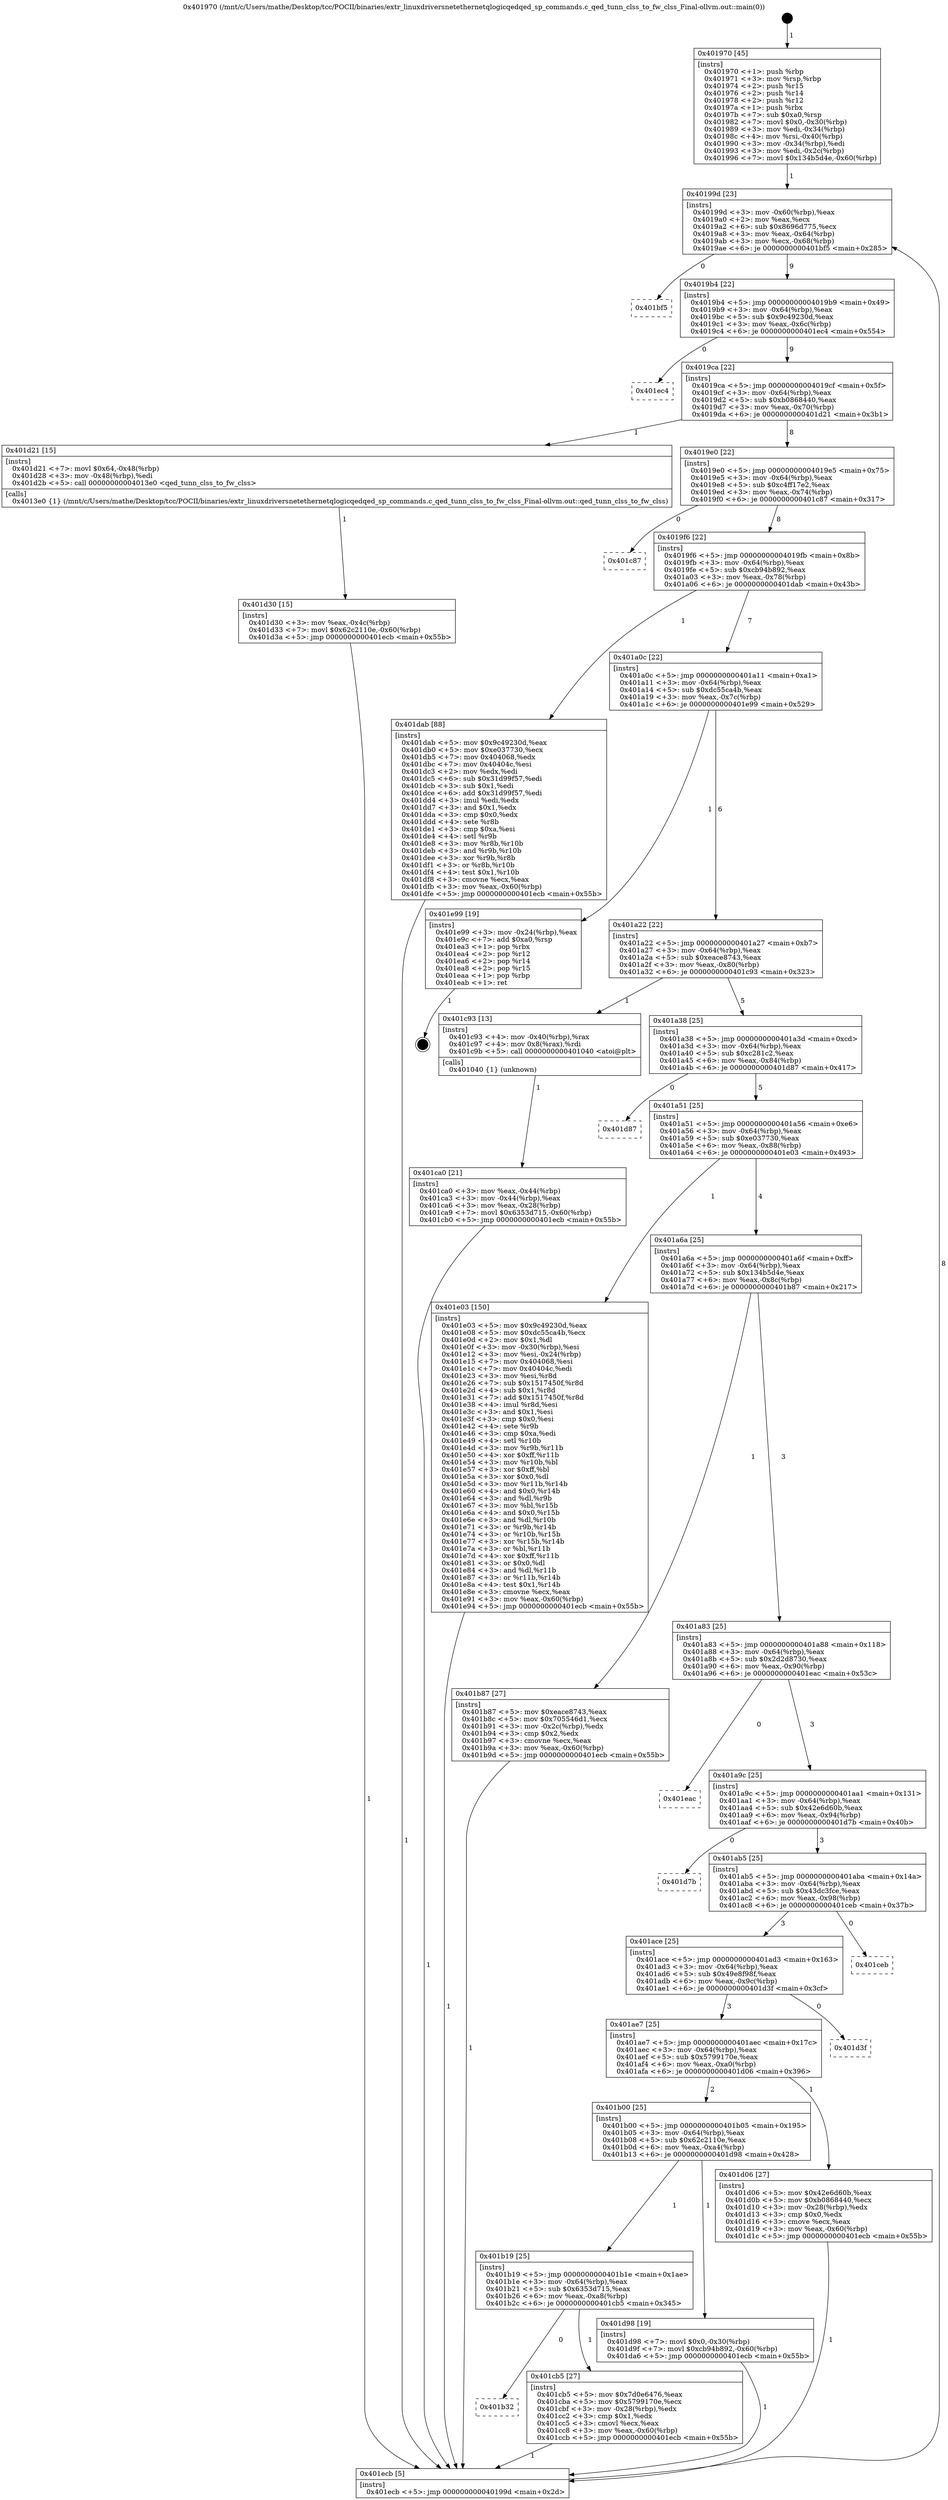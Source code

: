 digraph "0x401970" {
  label = "0x401970 (/mnt/c/Users/mathe/Desktop/tcc/POCII/binaries/extr_linuxdriversnetethernetqlogicqedqed_sp_commands.c_qed_tunn_clss_to_fw_clss_Final-ollvm.out::main(0))"
  labelloc = "t"
  node[shape=record]

  Entry [label="",width=0.3,height=0.3,shape=circle,fillcolor=black,style=filled]
  "0x40199d" [label="{
     0x40199d [23]\l
     | [instrs]\l
     &nbsp;&nbsp;0x40199d \<+3\>: mov -0x60(%rbp),%eax\l
     &nbsp;&nbsp;0x4019a0 \<+2\>: mov %eax,%ecx\l
     &nbsp;&nbsp;0x4019a2 \<+6\>: sub $0x8696d775,%ecx\l
     &nbsp;&nbsp;0x4019a8 \<+3\>: mov %eax,-0x64(%rbp)\l
     &nbsp;&nbsp;0x4019ab \<+3\>: mov %ecx,-0x68(%rbp)\l
     &nbsp;&nbsp;0x4019ae \<+6\>: je 0000000000401bf5 \<main+0x285\>\l
  }"]
  "0x401bf5" [label="{
     0x401bf5\l
  }", style=dashed]
  "0x4019b4" [label="{
     0x4019b4 [22]\l
     | [instrs]\l
     &nbsp;&nbsp;0x4019b4 \<+5\>: jmp 00000000004019b9 \<main+0x49\>\l
     &nbsp;&nbsp;0x4019b9 \<+3\>: mov -0x64(%rbp),%eax\l
     &nbsp;&nbsp;0x4019bc \<+5\>: sub $0x9c49230d,%eax\l
     &nbsp;&nbsp;0x4019c1 \<+3\>: mov %eax,-0x6c(%rbp)\l
     &nbsp;&nbsp;0x4019c4 \<+6\>: je 0000000000401ec4 \<main+0x554\>\l
  }"]
  Exit [label="",width=0.3,height=0.3,shape=circle,fillcolor=black,style=filled,peripheries=2]
  "0x401ec4" [label="{
     0x401ec4\l
  }", style=dashed]
  "0x4019ca" [label="{
     0x4019ca [22]\l
     | [instrs]\l
     &nbsp;&nbsp;0x4019ca \<+5\>: jmp 00000000004019cf \<main+0x5f\>\l
     &nbsp;&nbsp;0x4019cf \<+3\>: mov -0x64(%rbp),%eax\l
     &nbsp;&nbsp;0x4019d2 \<+5\>: sub $0xb0868440,%eax\l
     &nbsp;&nbsp;0x4019d7 \<+3\>: mov %eax,-0x70(%rbp)\l
     &nbsp;&nbsp;0x4019da \<+6\>: je 0000000000401d21 \<main+0x3b1\>\l
  }"]
  "0x401d30" [label="{
     0x401d30 [15]\l
     | [instrs]\l
     &nbsp;&nbsp;0x401d30 \<+3\>: mov %eax,-0x4c(%rbp)\l
     &nbsp;&nbsp;0x401d33 \<+7\>: movl $0x62c2110e,-0x60(%rbp)\l
     &nbsp;&nbsp;0x401d3a \<+5\>: jmp 0000000000401ecb \<main+0x55b\>\l
  }"]
  "0x401d21" [label="{
     0x401d21 [15]\l
     | [instrs]\l
     &nbsp;&nbsp;0x401d21 \<+7\>: movl $0x64,-0x48(%rbp)\l
     &nbsp;&nbsp;0x401d28 \<+3\>: mov -0x48(%rbp),%edi\l
     &nbsp;&nbsp;0x401d2b \<+5\>: call 00000000004013e0 \<qed_tunn_clss_to_fw_clss\>\l
     | [calls]\l
     &nbsp;&nbsp;0x4013e0 \{1\} (/mnt/c/Users/mathe/Desktop/tcc/POCII/binaries/extr_linuxdriversnetethernetqlogicqedqed_sp_commands.c_qed_tunn_clss_to_fw_clss_Final-ollvm.out::qed_tunn_clss_to_fw_clss)\l
  }"]
  "0x4019e0" [label="{
     0x4019e0 [22]\l
     | [instrs]\l
     &nbsp;&nbsp;0x4019e0 \<+5\>: jmp 00000000004019e5 \<main+0x75\>\l
     &nbsp;&nbsp;0x4019e5 \<+3\>: mov -0x64(%rbp),%eax\l
     &nbsp;&nbsp;0x4019e8 \<+5\>: sub $0xc4ff17e2,%eax\l
     &nbsp;&nbsp;0x4019ed \<+3\>: mov %eax,-0x74(%rbp)\l
     &nbsp;&nbsp;0x4019f0 \<+6\>: je 0000000000401c87 \<main+0x317\>\l
  }"]
  "0x401b32" [label="{
     0x401b32\l
  }", style=dashed]
  "0x401c87" [label="{
     0x401c87\l
  }", style=dashed]
  "0x4019f6" [label="{
     0x4019f6 [22]\l
     | [instrs]\l
     &nbsp;&nbsp;0x4019f6 \<+5\>: jmp 00000000004019fb \<main+0x8b\>\l
     &nbsp;&nbsp;0x4019fb \<+3\>: mov -0x64(%rbp),%eax\l
     &nbsp;&nbsp;0x4019fe \<+5\>: sub $0xcb94b892,%eax\l
     &nbsp;&nbsp;0x401a03 \<+3\>: mov %eax,-0x78(%rbp)\l
     &nbsp;&nbsp;0x401a06 \<+6\>: je 0000000000401dab \<main+0x43b\>\l
  }"]
  "0x401cb5" [label="{
     0x401cb5 [27]\l
     | [instrs]\l
     &nbsp;&nbsp;0x401cb5 \<+5\>: mov $0x7d0e6476,%eax\l
     &nbsp;&nbsp;0x401cba \<+5\>: mov $0x5799170e,%ecx\l
     &nbsp;&nbsp;0x401cbf \<+3\>: mov -0x28(%rbp),%edx\l
     &nbsp;&nbsp;0x401cc2 \<+3\>: cmp $0x1,%edx\l
     &nbsp;&nbsp;0x401cc5 \<+3\>: cmovl %ecx,%eax\l
     &nbsp;&nbsp;0x401cc8 \<+3\>: mov %eax,-0x60(%rbp)\l
     &nbsp;&nbsp;0x401ccb \<+5\>: jmp 0000000000401ecb \<main+0x55b\>\l
  }"]
  "0x401dab" [label="{
     0x401dab [88]\l
     | [instrs]\l
     &nbsp;&nbsp;0x401dab \<+5\>: mov $0x9c49230d,%eax\l
     &nbsp;&nbsp;0x401db0 \<+5\>: mov $0xe037730,%ecx\l
     &nbsp;&nbsp;0x401db5 \<+7\>: mov 0x404068,%edx\l
     &nbsp;&nbsp;0x401dbc \<+7\>: mov 0x40404c,%esi\l
     &nbsp;&nbsp;0x401dc3 \<+2\>: mov %edx,%edi\l
     &nbsp;&nbsp;0x401dc5 \<+6\>: sub $0x31d99f57,%edi\l
     &nbsp;&nbsp;0x401dcb \<+3\>: sub $0x1,%edi\l
     &nbsp;&nbsp;0x401dce \<+6\>: add $0x31d99f57,%edi\l
     &nbsp;&nbsp;0x401dd4 \<+3\>: imul %edi,%edx\l
     &nbsp;&nbsp;0x401dd7 \<+3\>: and $0x1,%edx\l
     &nbsp;&nbsp;0x401dda \<+3\>: cmp $0x0,%edx\l
     &nbsp;&nbsp;0x401ddd \<+4\>: sete %r8b\l
     &nbsp;&nbsp;0x401de1 \<+3\>: cmp $0xa,%esi\l
     &nbsp;&nbsp;0x401de4 \<+4\>: setl %r9b\l
     &nbsp;&nbsp;0x401de8 \<+3\>: mov %r8b,%r10b\l
     &nbsp;&nbsp;0x401deb \<+3\>: and %r9b,%r10b\l
     &nbsp;&nbsp;0x401dee \<+3\>: xor %r9b,%r8b\l
     &nbsp;&nbsp;0x401df1 \<+3\>: or %r8b,%r10b\l
     &nbsp;&nbsp;0x401df4 \<+4\>: test $0x1,%r10b\l
     &nbsp;&nbsp;0x401df8 \<+3\>: cmovne %ecx,%eax\l
     &nbsp;&nbsp;0x401dfb \<+3\>: mov %eax,-0x60(%rbp)\l
     &nbsp;&nbsp;0x401dfe \<+5\>: jmp 0000000000401ecb \<main+0x55b\>\l
  }"]
  "0x401a0c" [label="{
     0x401a0c [22]\l
     | [instrs]\l
     &nbsp;&nbsp;0x401a0c \<+5\>: jmp 0000000000401a11 \<main+0xa1\>\l
     &nbsp;&nbsp;0x401a11 \<+3\>: mov -0x64(%rbp),%eax\l
     &nbsp;&nbsp;0x401a14 \<+5\>: sub $0xdc55ca4b,%eax\l
     &nbsp;&nbsp;0x401a19 \<+3\>: mov %eax,-0x7c(%rbp)\l
     &nbsp;&nbsp;0x401a1c \<+6\>: je 0000000000401e99 \<main+0x529\>\l
  }"]
  "0x401b19" [label="{
     0x401b19 [25]\l
     | [instrs]\l
     &nbsp;&nbsp;0x401b19 \<+5\>: jmp 0000000000401b1e \<main+0x1ae\>\l
     &nbsp;&nbsp;0x401b1e \<+3\>: mov -0x64(%rbp),%eax\l
     &nbsp;&nbsp;0x401b21 \<+5\>: sub $0x6353d715,%eax\l
     &nbsp;&nbsp;0x401b26 \<+6\>: mov %eax,-0xa8(%rbp)\l
     &nbsp;&nbsp;0x401b2c \<+6\>: je 0000000000401cb5 \<main+0x345\>\l
  }"]
  "0x401e99" [label="{
     0x401e99 [19]\l
     | [instrs]\l
     &nbsp;&nbsp;0x401e99 \<+3\>: mov -0x24(%rbp),%eax\l
     &nbsp;&nbsp;0x401e9c \<+7\>: add $0xa0,%rsp\l
     &nbsp;&nbsp;0x401ea3 \<+1\>: pop %rbx\l
     &nbsp;&nbsp;0x401ea4 \<+2\>: pop %r12\l
     &nbsp;&nbsp;0x401ea6 \<+2\>: pop %r14\l
     &nbsp;&nbsp;0x401ea8 \<+2\>: pop %r15\l
     &nbsp;&nbsp;0x401eaa \<+1\>: pop %rbp\l
     &nbsp;&nbsp;0x401eab \<+1\>: ret\l
  }"]
  "0x401a22" [label="{
     0x401a22 [22]\l
     | [instrs]\l
     &nbsp;&nbsp;0x401a22 \<+5\>: jmp 0000000000401a27 \<main+0xb7\>\l
     &nbsp;&nbsp;0x401a27 \<+3\>: mov -0x64(%rbp),%eax\l
     &nbsp;&nbsp;0x401a2a \<+5\>: sub $0xeace8743,%eax\l
     &nbsp;&nbsp;0x401a2f \<+3\>: mov %eax,-0x80(%rbp)\l
     &nbsp;&nbsp;0x401a32 \<+6\>: je 0000000000401c93 \<main+0x323\>\l
  }"]
  "0x401d98" [label="{
     0x401d98 [19]\l
     | [instrs]\l
     &nbsp;&nbsp;0x401d98 \<+7\>: movl $0x0,-0x30(%rbp)\l
     &nbsp;&nbsp;0x401d9f \<+7\>: movl $0xcb94b892,-0x60(%rbp)\l
     &nbsp;&nbsp;0x401da6 \<+5\>: jmp 0000000000401ecb \<main+0x55b\>\l
  }"]
  "0x401c93" [label="{
     0x401c93 [13]\l
     | [instrs]\l
     &nbsp;&nbsp;0x401c93 \<+4\>: mov -0x40(%rbp),%rax\l
     &nbsp;&nbsp;0x401c97 \<+4\>: mov 0x8(%rax),%rdi\l
     &nbsp;&nbsp;0x401c9b \<+5\>: call 0000000000401040 \<atoi@plt\>\l
     | [calls]\l
     &nbsp;&nbsp;0x401040 \{1\} (unknown)\l
  }"]
  "0x401a38" [label="{
     0x401a38 [25]\l
     | [instrs]\l
     &nbsp;&nbsp;0x401a38 \<+5\>: jmp 0000000000401a3d \<main+0xcd\>\l
     &nbsp;&nbsp;0x401a3d \<+3\>: mov -0x64(%rbp),%eax\l
     &nbsp;&nbsp;0x401a40 \<+5\>: sub $0xc281c2,%eax\l
     &nbsp;&nbsp;0x401a45 \<+6\>: mov %eax,-0x84(%rbp)\l
     &nbsp;&nbsp;0x401a4b \<+6\>: je 0000000000401d87 \<main+0x417\>\l
  }"]
  "0x401b00" [label="{
     0x401b00 [25]\l
     | [instrs]\l
     &nbsp;&nbsp;0x401b00 \<+5\>: jmp 0000000000401b05 \<main+0x195\>\l
     &nbsp;&nbsp;0x401b05 \<+3\>: mov -0x64(%rbp),%eax\l
     &nbsp;&nbsp;0x401b08 \<+5\>: sub $0x62c2110e,%eax\l
     &nbsp;&nbsp;0x401b0d \<+6\>: mov %eax,-0xa4(%rbp)\l
     &nbsp;&nbsp;0x401b13 \<+6\>: je 0000000000401d98 \<main+0x428\>\l
  }"]
  "0x401d87" [label="{
     0x401d87\l
  }", style=dashed]
  "0x401a51" [label="{
     0x401a51 [25]\l
     | [instrs]\l
     &nbsp;&nbsp;0x401a51 \<+5\>: jmp 0000000000401a56 \<main+0xe6\>\l
     &nbsp;&nbsp;0x401a56 \<+3\>: mov -0x64(%rbp),%eax\l
     &nbsp;&nbsp;0x401a59 \<+5\>: sub $0xe037730,%eax\l
     &nbsp;&nbsp;0x401a5e \<+6\>: mov %eax,-0x88(%rbp)\l
     &nbsp;&nbsp;0x401a64 \<+6\>: je 0000000000401e03 \<main+0x493\>\l
  }"]
  "0x401d06" [label="{
     0x401d06 [27]\l
     | [instrs]\l
     &nbsp;&nbsp;0x401d06 \<+5\>: mov $0x42e6d60b,%eax\l
     &nbsp;&nbsp;0x401d0b \<+5\>: mov $0xb0868440,%ecx\l
     &nbsp;&nbsp;0x401d10 \<+3\>: mov -0x28(%rbp),%edx\l
     &nbsp;&nbsp;0x401d13 \<+3\>: cmp $0x0,%edx\l
     &nbsp;&nbsp;0x401d16 \<+3\>: cmove %ecx,%eax\l
     &nbsp;&nbsp;0x401d19 \<+3\>: mov %eax,-0x60(%rbp)\l
     &nbsp;&nbsp;0x401d1c \<+5\>: jmp 0000000000401ecb \<main+0x55b\>\l
  }"]
  "0x401e03" [label="{
     0x401e03 [150]\l
     | [instrs]\l
     &nbsp;&nbsp;0x401e03 \<+5\>: mov $0x9c49230d,%eax\l
     &nbsp;&nbsp;0x401e08 \<+5\>: mov $0xdc55ca4b,%ecx\l
     &nbsp;&nbsp;0x401e0d \<+2\>: mov $0x1,%dl\l
     &nbsp;&nbsp;0x401e0f \<+3\>: mov -0x30(%rbp),%esi\l
     &nbsp;&nbsp;0x401e12 \<+3\>: mov %esi,-0x24(%rbp)\l
     &nbsp;&nbsp;0x401e15 \<+7\>: mov 0x404068,%esi\l
     &nbsp;&nbsp;0x401e1c \<+7\>: mov 0x40404c,%edi\l
     &nbsp;&nbsp;0x401e23 \<+3\>: mov %esi,%r8d\l
     &nbsp;&nbsp;0x401e26 \<+7\>: sub $0x1517450f,%r8d\l
     &nbsp;&nbsp;0x401e2d \<+4\>: sub $0x1,%r8d\l
     &nbsp;&nbsp;0x401e31 \<+7\>: add $0x1517450f,%r8d\l
     &nbsp;&nbsp;0x401e38 \<+4\>: imul %r8d,%esi\l
     &nbsp;&nbsp;0x401e3c \<+3\>: and $0x1,%esi\l
     &nbsp;&nbsp;0x401e3f \<+3\>: cmp $0x0,%esi\l
     &nbsp;&nbsp;0x401e42 \<+4\>: sete %r9b\l
     &nbsp;&nbsp;0x401e46 \<+3\>: cmp $0xa,%edi\l
     &nbsp;&nbsp;0x401e49 \<+4\>: setl %r10b\l
     &nbsp;&nbsp;0x401e4d \<+3\>: mov %r9b,%r11b\l
     &nbsp;&nbsp;0x401e50 \<+4\>: xor $0xff,%r11b\l
     &nbsp;&nbsp;0x401e54 \<+3\>: mov %r10b,%bl\l
     &nbsp;&nbsp;0x401e57 \<+3\>: xor $0xff,%bl\l
     &nbsp;&nbsp;0x401e5a \<+3\>: xor $0x0,%dl\l
     &nbsp;&nbsp;0x401e5d \<+3\>: mov %r11b,%r14b\l
     &nbsp;&nbsp;0x401e60 \<+4\>: and $0x0,%r14b\l
     &nbsp;&nbsp;0x401e64 \<+3\>: and %dl,%r9b\l
     &nbsp;&nbsp;0x401e67 \<+3\>: mov %bl,%r15b\l
     &nbsp;&nbsp;0x401e6a \<+4\>: and $0x0,%r15b\l
     &nbsp;&nbsp;0x401e6e \<+3\>: and %dl,%r10b\l
     &nbsp;&nbsp;0x401e71 \<+3\>: or %r9b,%r14b\l
     &nbsp;&nbsp;0x401e74 \<+3\>: or %r10b,%r15b\l
     &nbsp;&nbsp;0x401e77 \<+3\>: xor %r15b,%r14b\l
     &nbsp;&nbsp;0x401e7a \<+3\>: or %bl,%r11b\l
     &nbsp;&nbsp;0x401e7d \<+4\>: xor $0xff,%r11b\l
     &nbsp;&nbsp;0x401e81 \<+3\>: or $0x0,%dl\l
     &nbsp;&nbsp;0x401e84 \<+3\>: and %dl,%r11b\l
     &nbsp;&nbsp;0x401e87 \<+3\>: or %r11b,%r14b\l
     &nbsp;&nbsp;0x401e8a \<+4\>: test $0x1,%r14b\l
     &nbsp;&nbsp;0x401e8e \<+3\>: cmovne %ecx,%eax\l
     &nbsp;&nbsp;0x401e91 \<+3\>: mov %eax,-0x60(%rbp)\l
     &nbsp;&nbsp;0x401e94 \<+5\>: jmp 0000000000401ecb \<main+0x55b\>\l
  }"]
  "0x401a6a" [label="{
     0x401a6a [25]\l
     | [instrs]\l
     &nbsp;&nbsp;0x401a6a \<+5\>: jmp 0000000000401a6f \<main+0xff\>\l
     &nbsp;&nbsp;0x401a6f \<+3\>: mov -0x64(%rbp),%eax\l
     &nbsp;&nbsp;0x401a72 \<+5\>: sub $0x134b5d4e,%eax\l
     &nbsp;&nbsp;0x401a77 \<+6\>: mov %eax,-0x8c(%rbp)\l
     &nbsp;&nbsp;0x401a7d \<+6\>: je 0000000000401b87 \<main+0x217\>\l
  }"]
  "0x401ae7" [label="{
     0x401ae7 [25]\l
     | [instrs]\l
     &nbsp;&nbsp;0x401ae7 \<+5\>: jmp 0000000000401aec \<main+0x17c\>\l
     &nbsp;&nbsp;0x401aec \<+3\>: mov -0x64(%rbp),%eax\l
     &nbsp;&nbsp;0x401aef \<+5\>: sub $0x5799170e,%eax\l
     &nbsp;&nbsp;0x401af4 \<+6\>: mov %eax,-0xa0(%rbp)\l
     &nbsp;&nbsp;0x401afa \<+6\>: je 0000000000401d06 \<main+0x396\>\l
  }"]
  "0x401b87" [label="{
     0x401b87 [27]\l
     | [instrs]\l
     &nbsp;&nbsp;0x401b87 \<+5\>: mov $0xeace8743,%eax\l
     &nbsp;&nbsp;0x401b8c \<+5\>: mov $0x705546d1,%ecx\l
     &nbsp;&nbsp;0x401b91 \<+3\>: mov -0x2c(%rbp),%edx\l
     &nbsp;&nbsp;0x401b94 \<+3\>: cmp $0x2,%edx\l
     &nbsp;&nbsp;0x401b97 \<+3\>: cmovne %ecx,%eax\l
     &nbsp;&nbsp;0x401b9a \<+3\>: mov %eax,-0x60(%rbp)\l
     &nbsp;&nbsp;0x401b9d \<+5\>: jmp 0000000000401ecb \<main+0x55b\>\l
  }"]
  "0x401a83" [label="{
     0x401a83 [25]\l
     | [instrs]\l
     &nbsp;&nbsp;0x401a83 \<+5\>: jmp 0000000000401a88 \<main+0x118\>\l
     &nbsp;&nbsp;0x401a88 \<+3\>: mov -0x64(%rbp),%eax\l
     &nbsp;&nbsp;0x401a8b \<+5\>: sub $0x2d2d8730,%eax\l
     &nbsp;&nbsp;0x401a90 \<+6\>: mov %eax,-0x90(%rbp)\l
     &nbsp;&nbsp;0x401a96 \<+6\>: je 0000000000401eac \<main+0x53c\>\l
  }"]
  "0x401ecb" [label="{
     0x401ecb [5]\l
     | [instrs]\l
     &nbsp;&nbsp;0x401ecb \<+5\>: jmp 000000000040199d \<main+0x2d\>\l
  }"]
  "0x401970" [label="{
     0x401970 [45]\l
     | [instrs]\l
     &nbsp;&nbsp;0x401970 \<+1\>: push %rbp\l
     &nbsp;&nbsp;0x401971 \<+3\>: mov %rsp,%rbp\l
     &nbsp;&nbsp;0x401974 \<+2\>: push %r15\l
     &nbsp;&nbsp;0x401976 \<+2\>: push %r14\l
     &nbsp;&nbsp;0x401978 \<+2\>: push %r12\l
     &nbsp;&nbsp;0x40197a \<+1\>: push %rbx\l
     &nbsp;&nbsp;0x40197b \<+7\>: sub $0xa0,%rsp\l
     &nbsp;&nbsp;0x401982 \<+7\>: movl $0x0,-0x30(%rbp)\l
     &nbsp;&nbsp;0x401989 \<+3\>: mov %edi,-0x34(%rbp)\l
     &nbsp;&nbsp;0x40198c \<+4\>: mov %rsi,-0x40(%rbp)\l
     &nbsp;&nbsp;0x401990 \<+3\>: mov -0x34(%rbp),%edi\l
     &nbsp;&nbsp;0x401993 \<+3\>: mov %edi,-0x2c(%rbp)\l
     &nbsp;&nbsp;0x401996 \<+7\>: movl $0x134b5d4e,-0x60(%rbp)\l
  }"]
  "0x401ca0" [label="{
     0x401ca0 [21]\l
     | [instrs]\l
     &nbsp;&nbsp;0x401ca0 \<+3\>: mov %eax,-0x44(%rbp)\l
     &nbsp;&nbsp;0x401ca3 \<+3\>: mov -0x44(%rbp),%eax\l
     &nbsp;&nbsp;0x401ca6 \<+3\>: mov %eax,-0x28(%rbp)\l
     &nbsp;&nbsp;0x401ca9 \<+7\>: movl $0x6353d715,-0x60(%rbp)\l
     &nbsp;&nbsp;0x401cb0 \<+5\>: jmp 0000000000401ecb \<main+0x55b\>\l
  }"]
  "0x401d3f" [label="{
     0x401d3f\l
  }", style=dashed]
  "0x401eac" [label="{
     0x401eac\l
  }", style=dashed]
  "0x401a9c" [label="{
     0x401a9c [25]\l
     | [instrs]\l
     &nbsp;&nbsp;0x401a9c \<+5\>: jmp 0000000000401aa1 \<main+0x131\>\l
     &nbsp;&nbsp;0x401aa1 \<+3\>: mov -0x64(%rbp),%eax\l
     &nbsp;&nbsp;0x401aa4 \<+5\>: sub $0x42e6d60b,%eax\l
     &nbsp;&nbsp;0x401aa9 \<+6\>: mov %eax,-0x94(%rbp)\l
     &nbsp;&nbsp;0x401aaf \<+6\>: je 0000000000401d7b \<main+0x40b\>\l
  }"]
  "0x401ace" [label="{
     0x401ace [25]\l
     | [instrs]\l
     &nbsp;&nbsp;0x401ace \<+5\>: jmp 0000000000401ad3 \<main+0x163\>\l
     &nbsp;&nbsp;0x401ad3 \<+3\>: mov -0x64(%rbp),%eax\l
     &nbsp;&nbsp;0x401ad6 \<+5\>: sub $0x49e8f98f,%eax\l
     &nbsp;&nbsp;0x401adb \<+6\>: mov %eax,-0x9c(%rbp)\l
     &nbsp;&nbsp;0x401ae1 \<+6\>: je 0000000000401d3f \<main+0x3cf\>\l
  }"]
  "0x401d7b" [label="{
     0x401d7b\l
  }", style=dashed]
  "0x401ab5" [label="{
     0x401ab5 [25]\l
     | [instrs]\l
     &nbsp;&nbsp;0x401ab5 \<+5\>: jmp 0000000000401aba \<main+0x14a\>\l
     &nbsp;&nbsp;0x401aba \<+3\>: mov -0x64(%rbp),%eax\l
     &nbsp;&nbsp;0x401abd \<+5\>: sub $0x43dc3fce,%eax\l
     &nbsp;&nbsp;0x401ac2 \<+6\>: mov %eax,-0x98(%rbp)\l
     &nbsp;&nbsp;0x401ac8 \<+6\>: je 0000000000401ceb \<main+0x37b\>\l
  }"]
  "0x401ceb" [label="{
     0x401ceb\l
  }", style=dashed]
  Entry -> "0x401970" [label=" 1"]
  "0x40199d" -> "0x401bf5" [label=" 0"]
  "0x40199d" -> "0x4019b4" [label=" 9"]
  "0x401e99" -> Exit [label=" 1"]
  "0x4019b4" -> "0x401ec4" [label=" 0"]
  "0x4019b4" -> "0x4019ca" [label=" 9"]
  "0x401e03" -> "0x401ecb" [label=" 1"]
  "0x4019ca" -> "0x401d21" [label=" 1"]
  "0x4019ca" -> "0x4019e0" [label=" 8"]
  "0x401dab" -> "0x401ecb" [label=" 1"]
  "0x4019e0" -> "0x401c87" [label=" 0"]
  "0x4019e0" -> "0x4019f6" [label=" 8"]
  "0x401d98" -> "0x401ecb" [label=" 1"]
  "0x4019f6" -> "0x401dab" [label=" 1"]
  "0x4019f6" -> "0x401a0c" [label=" 7"]
  "0x401d30" -> "0x401ecb" [label=" 1"]
  "0x401a0c" -> "0x401e99" [label=" 1"]
  "0x401a0c" -> "0x401a22" [label=" 6"]
  "0x401d06" -> "0x401ecb" [label=" 1"]
  "0x401a22" -> "0x401c93" [label=" 1"]
  "0x401a22" -> "0x401a38" [label=" 5"]
  "0x401cb5" -> "0x401ecb" [label=" 1"]
  "0x401a38" -> "0x401d87" [label=" 0"]
  "0x401a38" -> "0x401a51" [label=" 5"]
  "0x401b19" -> "0x401cb5" [label=" 1"]
  "0x401a51" -> "0x401e03" [label=" 1"]
  "0x401a51" -> "0x401a6a" [label=" 4"]
  "0x401d21" -> "0x401d30" [label=" 1"]
  "0x401a6a" -> "0x401b87" [label=" 1"]
  "0x401a6a" -> "0x401a83" [label=" 3"]
  "0x401b87" -> "0x401ecb" [label=" 1"]
  "0x401970" -> "0x40199d" [label=" 1"]
  "0x401ecb" -> "0x40199d" [label=" 8"]
  "0x401c93" -> "0x401ca0" [label=" 1"]
  "0x401ca0" -> "0x401ecb" [label=" 1"]
  "0x401b00" -> "0x401d98" [label=" 1"]
  "0x401a83" -> "0x401eac" [label=" 0"]
  "0x401a83" -> "0x401a9c" [label=" 3"]
  "0x401b19" -> "0x401b32" [label=" 0"]
  "0x401a9c" -> "0x401d7b" [label=" 0"]
  "0x401a9c" -> "0x401ab5" [label=" 3"]
  "0x401ae7" -> "0x401d06" [label=" 1"]
  "0x401ab5" -> "0x401ceb" [label=" 0"]
  "0x401ab5" -> "0x401ace" [label=" 3"]
  "0x401ae7" -> "0x401b00" [label=" 2"]
  "0x401ace" -> "0x401d3f" [label=" 0"]
  "0x401ace" -> "0x401ae7" [label=" 3"]
  "0x401b00" -> "0x401b19" [label=" 1"]
}
